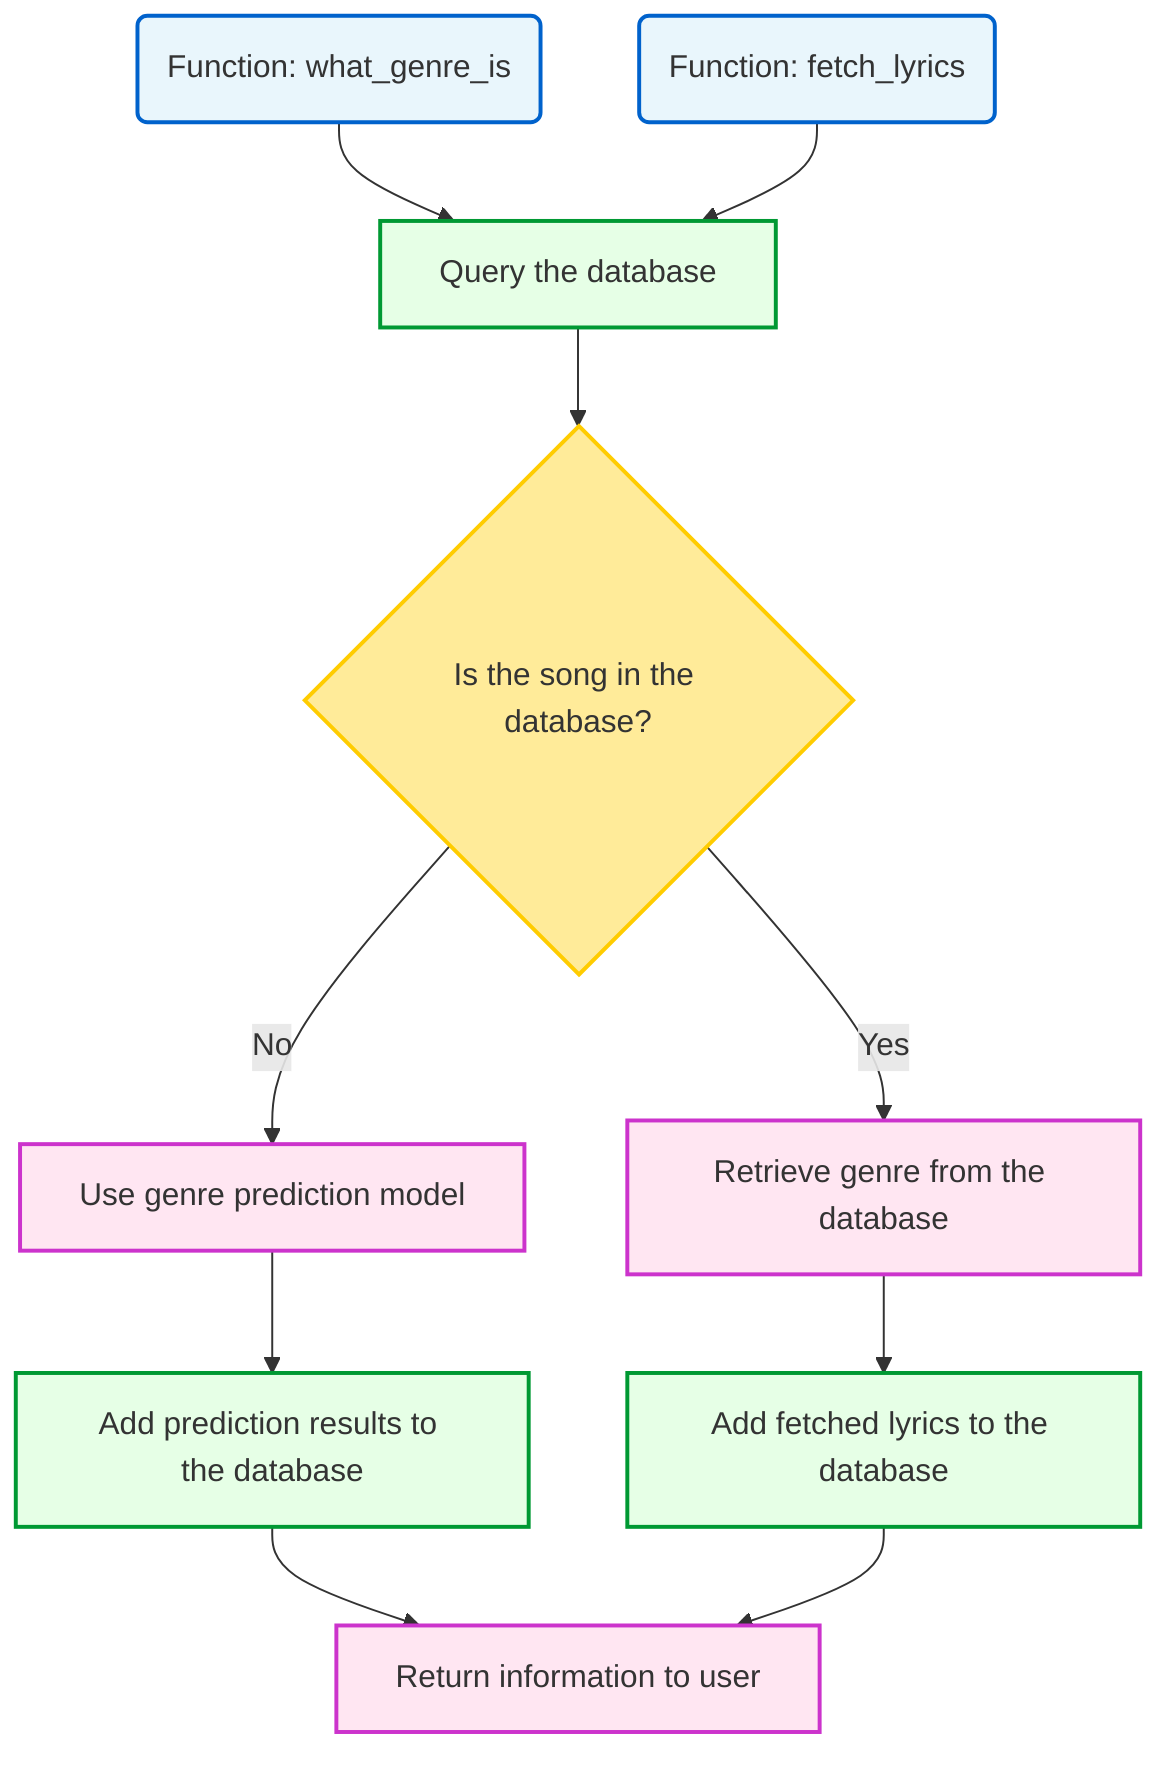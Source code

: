 ---
config:
  layout: fixed
---
flowchart TB
    A("Function: what_genre_is") --> C["Query the database"]
    G("Function: fetch_lyrics") --> C
    C --> D{"Is the song in the database?"}
    D -- No --> E["Use genre prediction model"]
    D -- Yes --> H["Retrieve genre from the database"]
    E --> F["Add prediction results to the database"]
    H --> I["Add fetched lyrics to the database"]
    F --> J["Return information to user"]
    I --> J
     A:::function
     C:::database
     G:::function
     D:::decision
     E:::process
     H:::process
     F:::database
     I:::database
     J:::process
    classDef function fill:#e9f6fc,stroke:#0062cc,stroke-width:2px
    classDef database fill:#e6ffe6,stroke:#009933,stroke-width:2px
    classDef decision fill:#ffeb99,stroke:#ffcc00,stroke-width:2px
    classDef process fill:#ffe6f2,stroke:#cc33cc,stroke-width:2px
    style A fill:#e9f6fc,stroke:#0062cc,stroke-width:2px
    style C fill:#e6ffe6,stroke:#009933,stroke-width:2px
    style G fill:#e9f6fc,stroke:#0062cc,stroke-width:2px
    style D fill:#ffeb99,stroke:#ffcc00,stroke-width:2px
    style E fill:#ffe6f2,stroke:#cc33cc,stroke-width:2px
    style H fill:#ffe6f2,stroke:#cc33cc,stroke-width:2px
    style F fill:#e6ffe6,stroke:#009933,stroke-width:2px
    style I fill:#e6ffe6,stroke:#009933,stroke-width:2px
